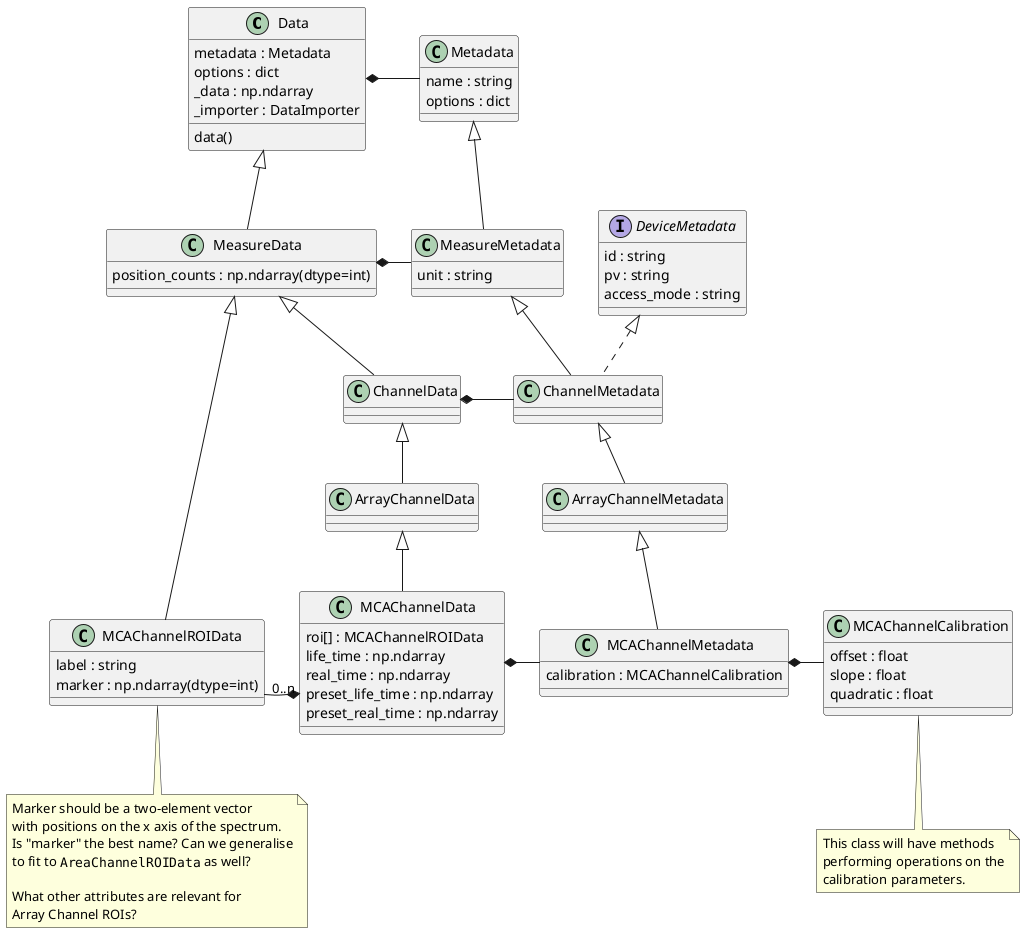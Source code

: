 @startuml
'https://plantuml.com/class-diagram

class Data {
    metadata : Metadata
    options : dict
    _data : np.ndarray
    _importer : DataImporter
    data()
}

Data *- Metadata

class MeasureData extends Data {
    {field} position_counts : np.ndarray(dtype=int)
}

MeasureData *- MeasureMetadata

class ChannelData extends MeasureData

ChannelData *- ChannelMetadata

class ArrayChannelData extends ChannelData {}

class MCAChannelData extends ArrayChannelData {
    roi[] : MCAChannelROIData
    life_time : np.ndarray
    real_time : np.ndarray
    preset_life_time : np.ndarray
    preset_real_time : np.ndarray
}

MCAChannelData *- MCAChannelMetadata

MCAChannelROIData "0..n" -* MCAChannelData

MCAChannelROIData -[hidden]> MCAChannelData

class MCAChannelROIData extends MeasureData {
    {field} label : string
    {field} marker : np.ndarray(dtype=int)
}
note bottom of MCAChannelROIData
    Marker should be a two-element vector
    with positions on the x axis of the spectrum.
    Is "marker" the best name? Can we generalise
    to fit to ""AreaChannelROIData"" as well?

    What other attributes are relevant for
    Array Channel ROIs?
end note


class Metadata {
    name : string
    options : dict
}

class MeasureMetadata extends Metadata {
    unit : string
}

interface DeviceMetadata {
    id : string
    pv : string
    access_mode : string
}

MeasureMetadata -[hidden]> DeviceMetadata

class ChannelMetadata extends MeasureMetadata implements DeviceMetadata

class ArrayChannelMetadata extends ChannelMetadata

class MCAChannelMetadata extends ArrayChannelMetadata {
    calibration : MCAChannelCalibration
}

MCAChannelMetadata *- MCAChannelCalibration

class MCAChannelCalibration {
    offset : float
    slope : float
    quadratic : float
}
note bottom of MCAChannelCalibration
    This class will have methods
    performing operations on the
    calibration parameters.
end note

@enduml